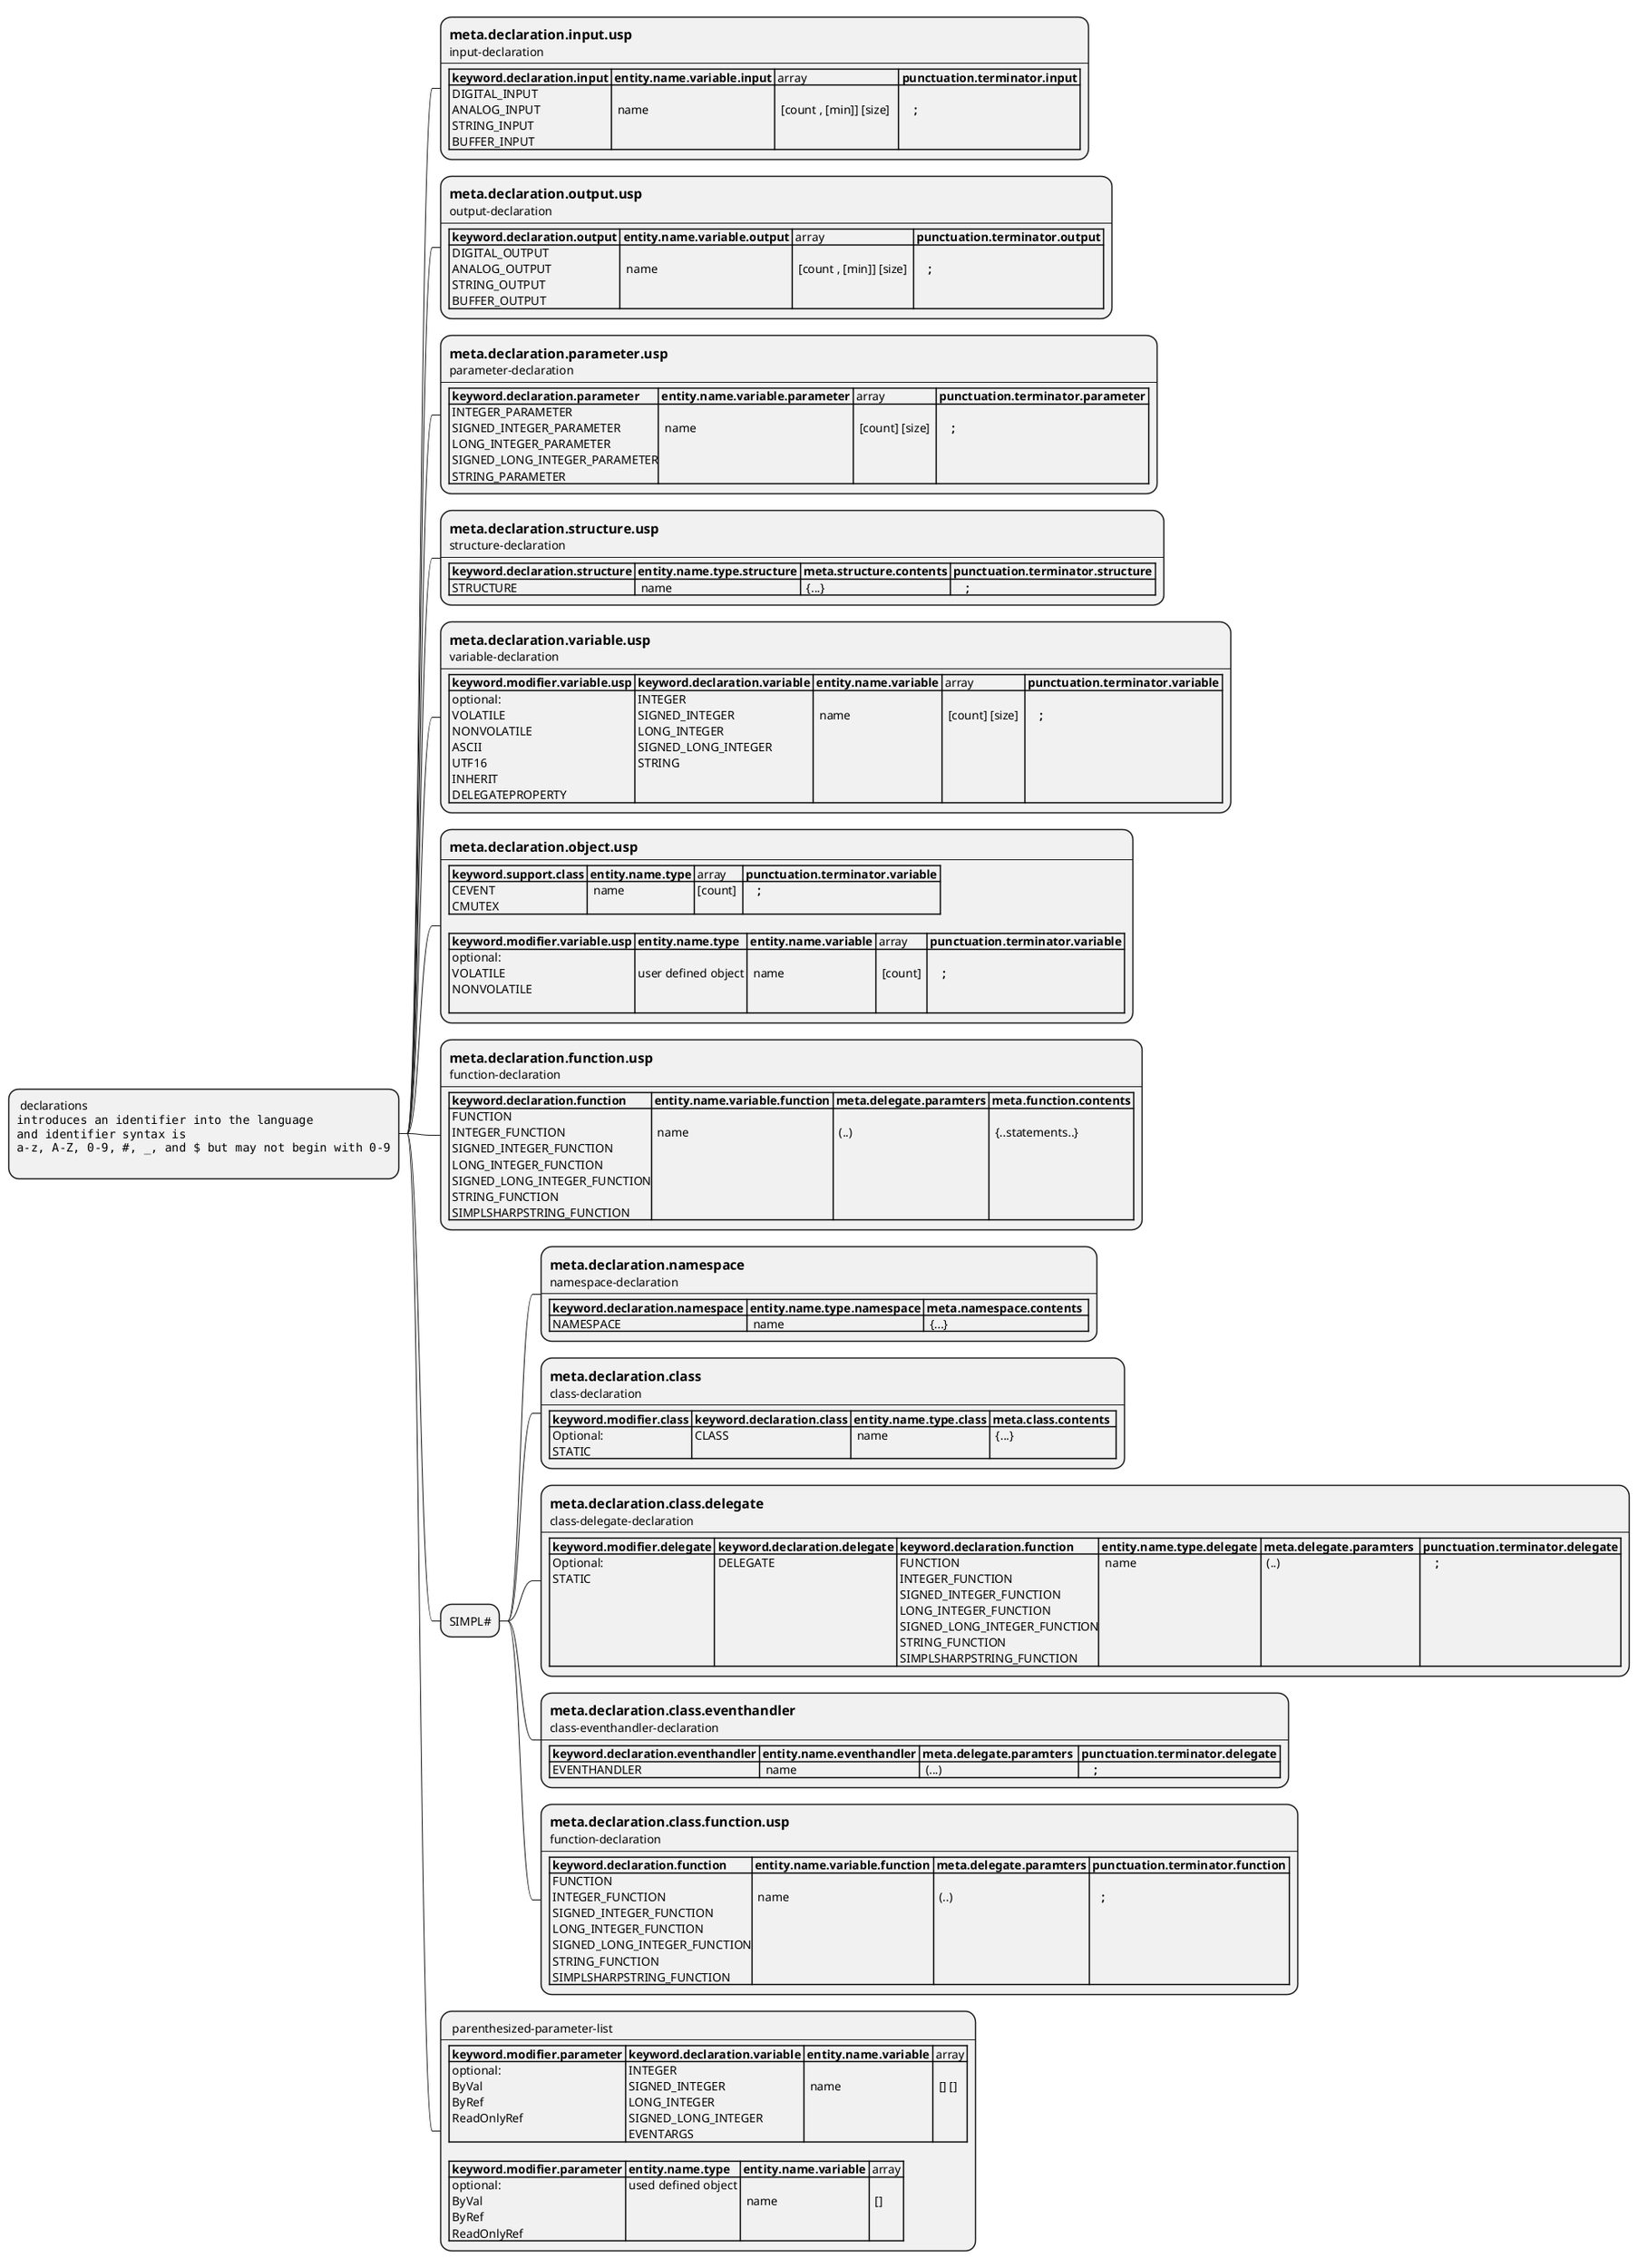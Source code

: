 @startmindmap
*: declarations
<code>
introduces an identifier into the language
and identifier syntax is
a-z, A-Z, 0-9, #, _, and $ but may not begin with 0-9
</code>
;

**:== meta.declaration.input.usp
input-declaration
----
|= keyword.declaration.input |= entity.name.variable.input | array |= punctuation.terminator.input |
| DIGITAL_INPUT\n ANALOG_INPUT\n STRING_INPUT\n BUFFER_INPUT |  \n  name  | \n  [count , [min]] [size]   |=  \n     ; |;
**:== meta.declaration.output.usp
output-declaration
----
|= keyword.declaration.output |= entity.name.variable.output | array |= punctuation.terminator.output |
| DIGITAL_OUTPUT\n ANALOG_OUTPUT\n STRING_OUTPUT\n BUFFER_OUTPUT |  \n  name | \n  [count , [min]] [size]  |=  \n     ; |;

**:== meta.declaration.parameter.usp
parameter-declaration
----
|= keyword.declaration.parameter |= entity.name.variable.parameter | array |= punctuation.terminator.parameter |
| INTEGER_PARAMETER\n SIGNED_INTEGER_PARAMETER\n LONG_INTEGER_PARAMETER\n SIGNED_LONG_INTEGER_PARAMETER\n STRING_PARAMETER  |  \n  name | \n  [count] [size]  |=  \n     ; |;

**:== meta.declaration.structure.usp
structure-declaration
----
|= keyword.declaration.structure |= entity.name.type.structure |= meta.structure.contents |= punctuation.terminator.structure |
| STRUCTURE |  name  |  {...} |=     ; |;

**:== meta.declaration.variable.usp
variable-declaration
----
|= keyword.modifier.variable.usp |= keyword.declaration.variable |= entity.name.variable | array |= punctuation.terminator.variable |
| optional:\n VOLATILE\n NONVOLATILE\n ASCII\n UTF16\n INHERIT\n DELEGATEPROPERTY | INTEGER\n SIGNED_INTEGER\n LONG_INTEGER\n SIGNED_LONG_INTEGER\n STRING |  \n  name | \n  [count] [size]  |=  \n     ; |;


**:== meta.declaration.object.usp
----
|= keyword.support.class |= entity.name.type | array |= punctuation.terminator.variable |
| CEVENT\n CMUTEX |  name  | [count]  |=     ; |

|= keyword.modifier.variable.usp |= entity.name.type |= entity.name.variable | array |= punctuation.terminator.variable |
| optional:\n VOLATILE\n NONVOLATILE\n | \n user defined object |  \n  name | \n  [count]  |=  \n     ; |;


**:== meta.declaration.function.usp
function-declaration
----
|= keyword.declaration.function |= entity.name.variable.function |= meta.delegate.paramters |= meta.function.contents |
| FUNCTION\n INTEGER_FUNCTION\n SIGNED_INTEGER_FUNCTION\n LONG_INTEGER_FUNCTION\n SIGNED_LONG_INTEGER_FUNCTION\n STRING_FUNCTION \n SIMPLSHARPSTRING_FUNCTION  |  \n  name | \n  (..) | \n  {..statements..}  |;

** SIMPL#

***:== meta.declaration.namespace
namespace-declaration
----
|= keyword.declaration.namespace |= entity.name.type.namespace |= meta.namespace.contents  |
| NAMESPACE |  name  |  {...} |;

***:== meta.declaration.class
class-declaration
----
|= keyword.modifier.class |= keyword.declaration.class |= entity.name.type.class |= meta.class.contents  |
| Optional:\n STATIC | CLASS |  name  |  {...} |;


***:== meta.declaration.class.delegate
class-delegate-declaration
----
|= keyword.modifier.delegate |= keyword.declaration.delegate |= keyword.declaration.function |= entity.name.type.delegate |= meta.delegate.paramters  |= punctuation.terminator.delegate |
| Optional:\n STATIC | DELEGATE | FUNCTION\n INTEGER_FUNCTION\n SIGNED_INTEGER_FUNCTION\n LONG_INTEGER_FUNCTION\n SIGNED_LONG_INTEGER_FUNCTION\n STRING_FUNCTION \n SIMPLSHARPSTRING_FUNCTION |  name  |  (..) |=     ; |;


***:== meta.declaration.class.eventhandler
class-eventhandler-declaration
----
|= keyword.declaration.eventhandler |= entity.name.eventhandler |= meta.delegate.paramters  |= punctuation.terminator.delegate |
| EVENTHANDLER |  name  |  (...) |=     ; |;

***:== meta.declaration.class.function.usp
function-declaration
----
|= keyword.declaration.function |= entity.name.variable.function |= meta.delegate.paramters |= punctuation.terminator.function |
| FUNCTION\n INTEGER_FUNCTION\n SIGNED_INTEGER_FUNCTION\n LONG_INTEGER_FUNCTION\n SIGNED_LONG_INTEGER_FUNCTION\n STRING_FUNCTION \n SIMPLSHARPSTRING_FUNCTION  |  \n  name | \n  (..) |= \n    ;  |;


**: parenthesized-parameter-list
----
|= keyword.modifier.parameter |= keyword.declaration.variable |= entity.name.variable | array |
| optional:\n ByVal\n ByRef\n ReadOnlyRef | INTEGER\n SIGNED_INTEGER\n LONG_INTEGER\n SIGNED_LONG_INTEGER\n EVENTARGS |  \n  name | \n  [] []  |

|= keyword.modifier.parameter |= entity.name.type |= entity.name.variable | array |
| optional:\n ByVal\n ByRef\n ReadOnlyRef | used defined object |  \n  name | \n  []  |;

@endmindmap